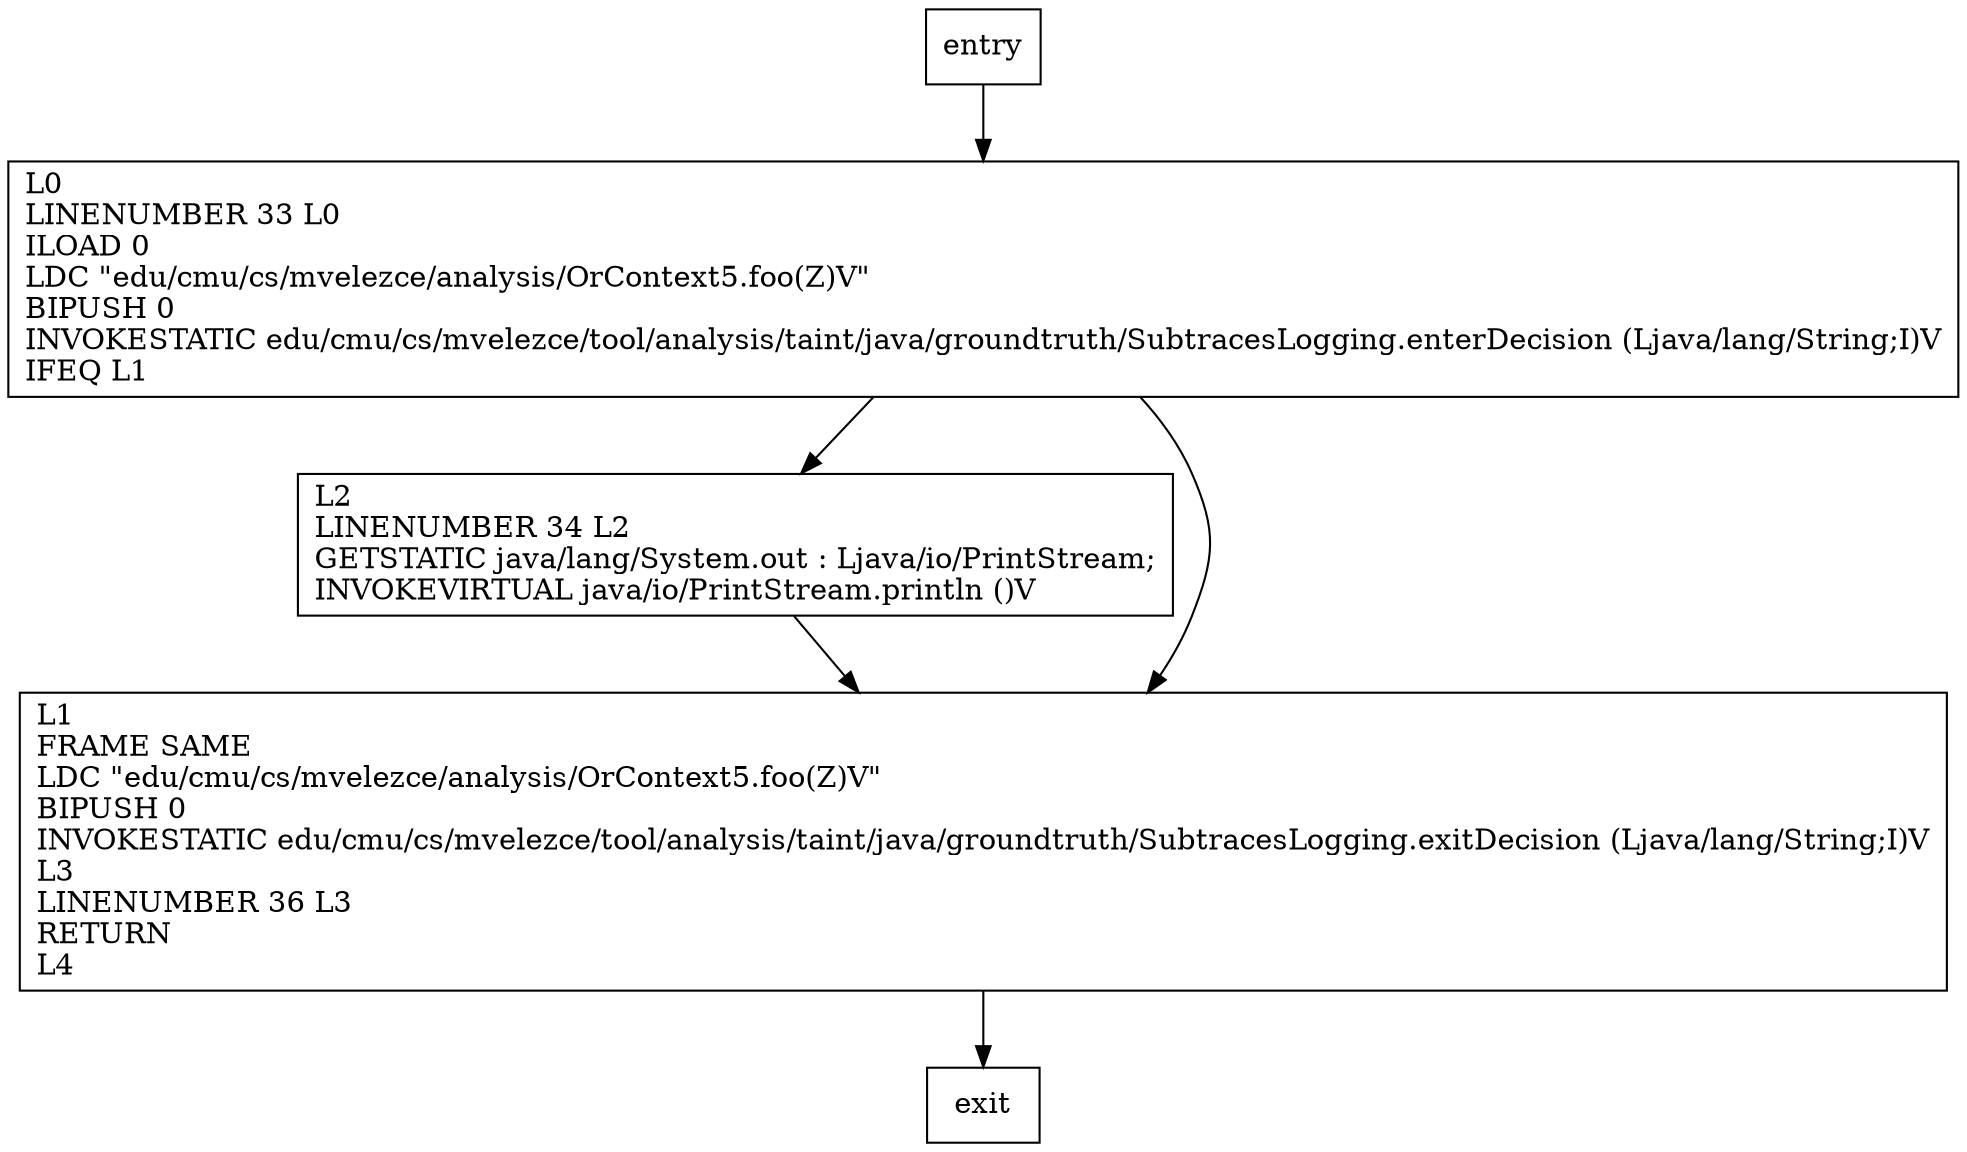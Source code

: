 digraph foo {
node [shape=record];
676931970 [label="L0\lLINENUMBER 33 L0\lILOAD 0\lLDC \"edu/cmu/cs/mvelezce/analysis/OrContext5.foo(Z)V\"\lBIPUSH 0\lINVOKESTATIC edu/cmu/cs/mvelezce/tool/analysis/taint/java/groundtruth/SubtracesLogging.enterDecision (Ljava/lang/String;I)V\lIFEQ L1\l"];
212787822 [label="L2\lLINENUMBER 34 L2\lGETSTATIC java/lang/System.out : Ljava/io/PrintStream;\lINVOKEVIRTUAL java/io/PrintStream.println ()V\l"];
175126836 [label="L1\lFRAME SAME\lLDC \"edu/cmu/cs/mvelezce/analysis/OrContext5.foo(Z)V\"\lBIPUSH 0\lINVOKESTATIC edu/cmu/cs/mvelezce/tool/analysis/taint/java/groundtruth/SubtracesLogging.exitDecision (Ljava/lang/String;I)V\lL3\lLINENUMBER 36 L3\lRETURN\lL4\l"];
entry;
exit;
entry -> 676931970;
676931970 -> 212787822;
676931970 -> 175126836;
212787822 -> 175126836;
175126836 -> exit;
}
